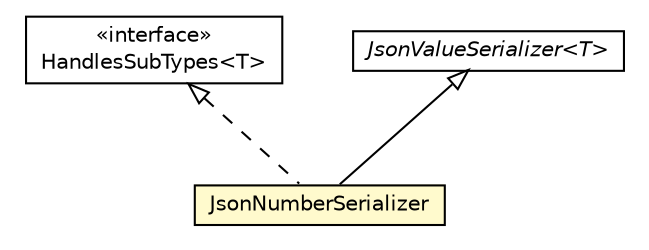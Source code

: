 #!/usr/local/bin/dot
#
# Class diagram 
# Generated by UMLGraph version R5_6-24-gf6e263 (http://www.umlgraph.org/)
#

digraph G {
	edge [fontname="Helvetica",fontsize=10,labelfontname="Helvetica",labelfontsize=10];
	node [fontname="Helvetica",fontsize=10,shape=plaintext];
	nodesep=0.25;
	ranksep=0.5;
	// io.reinert.requestor.core.serialization.HandlesSubTypes<T>
	c35937 [label=<<table title="io.reinert.requestor.core.serialization.HandlesSubTypes" border="0" cellborder="1" cellspacing="0" cellpadding="2" port="p" href="../../core/serialization/HandlesSubTypes.html">
		<tr><td><table border="0" cellspacing="0" cellpadding="1">
<tr><td align="center" balign="center"> &#171;interface&#187; </td></tr>
<tr><td align="center" balign="center"> HandlesSubTypes&lt;T&gt; </td></tr>
		</table></td></tr>
		</table>>, URL="../../core/serialization/HandlesSubTypes.html", fontname="Helvetica", fontcolor="black", fontsize=10.0];
	// io.reinert.requestor.gwt.serialization.JsonValueSerializer<T>
	c36011 [label=<<table title="io.reinert.requestor.gwt.serialization.JsonValueSerializer" border="0" cellborder="1" cellspacing="0" cellpadding="2" port="p" href="./JsonValueSerializer.html">
		<tr><td><table border="0" cellspacing="0" cellpadding="1">
<tr><td align="center" balign="center"><font face="Helvetica-Oblique"> JsonValueSerializer&lt;T&gt; </font></td></tr>
		</table></td></tr>
		</table>>, URL="./JsonValueSerializer.html", fontname="Helvetica", fontcolor="black", fontsize=10.0];
	// io.reinert.requestor.gwt.serialization.JsonNumberSerializer
	c36016 [label=<<table title="io.reinert.requestor.gwt.serialization.JsonNumberSerializer" border="0" cellborder="1" cellspacing="0" cellpadding="2" port="p" bgcolor="lemonChiffon" href="./JsonNumberSerializer.html">
		<tr><td><table border="0" cellspacing="0" cellpadding="1">
<tr><td align="center" balign="center"> JsonNumberSerializer </td></tr>
		</table></td></tr>
		</table>>, URL="./JsonNumberSerializer.html", fontname="Helvetica", fontcolor="black", fontsize=10.0];
	//io.reinert.requestor.gwt.serialization.JsonNumberSerializer extends io.reinert.requestor.gwt.serialization.JsonValueSerializer<java.lang.Number>
	c36011:p -> c36016:p [dir=back,arrowtail=empty];
	//io.reinert.requestor.gwt.serialization.JsonNumberSerializer implements io.reinert.requestor.core.serialization.HandlesSubTypes<T>
	c35937:p -> c36016:p [dir=back,arrowtail=empty,style=dashed];
}

